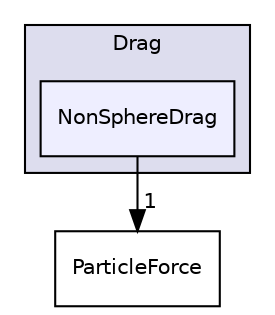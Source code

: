 digraph "src/lagrangian/intermediate/submodels/Kinematic/ParticleForces/Drag/NonSphereDrag" {
  bgcolor=transparent;
  compound=true
  node [ fontsize="10", fontname="Helvetica"];
  edge [ labelfontsize="10", labelfontname="Helvetica"];
  subgraph clusterdir_620819115bb7ac1ed0b4d6e4ce0b4bd5 {
    graph [ bgcolor="#ddddee", pencolor="black", label="Drag" fontname="Helvetica", fontsize="10", URL="dir_620819115bb7ac1ed0b4d6e4ce0b4bd5.html"]
  dir_1f7694fd5ce772603dfae9e12f34de8b [shape=box, label="NonSphereDrag", style="filled", fillcolor="#eeeeff", pencolor="black", URL="dir_1f7694fd5ce772603dfae9e12f34de8b.html"];
  }
  dir_6ac06ece5f26f1196a12108b46c15ea0 [shape=box label="ParticleForce" URL="dir_6ac06ece5f26f1196a12108b46c15ea0.html"];
  dir_1f7694fd5ce772603dfae9e12f34de8b->dir_6ac06ece5f26f1196a12108b46c15ea0 [headlabel="1", labeldistance=1.5 headhref="dir_001540_001552.html"];
}
